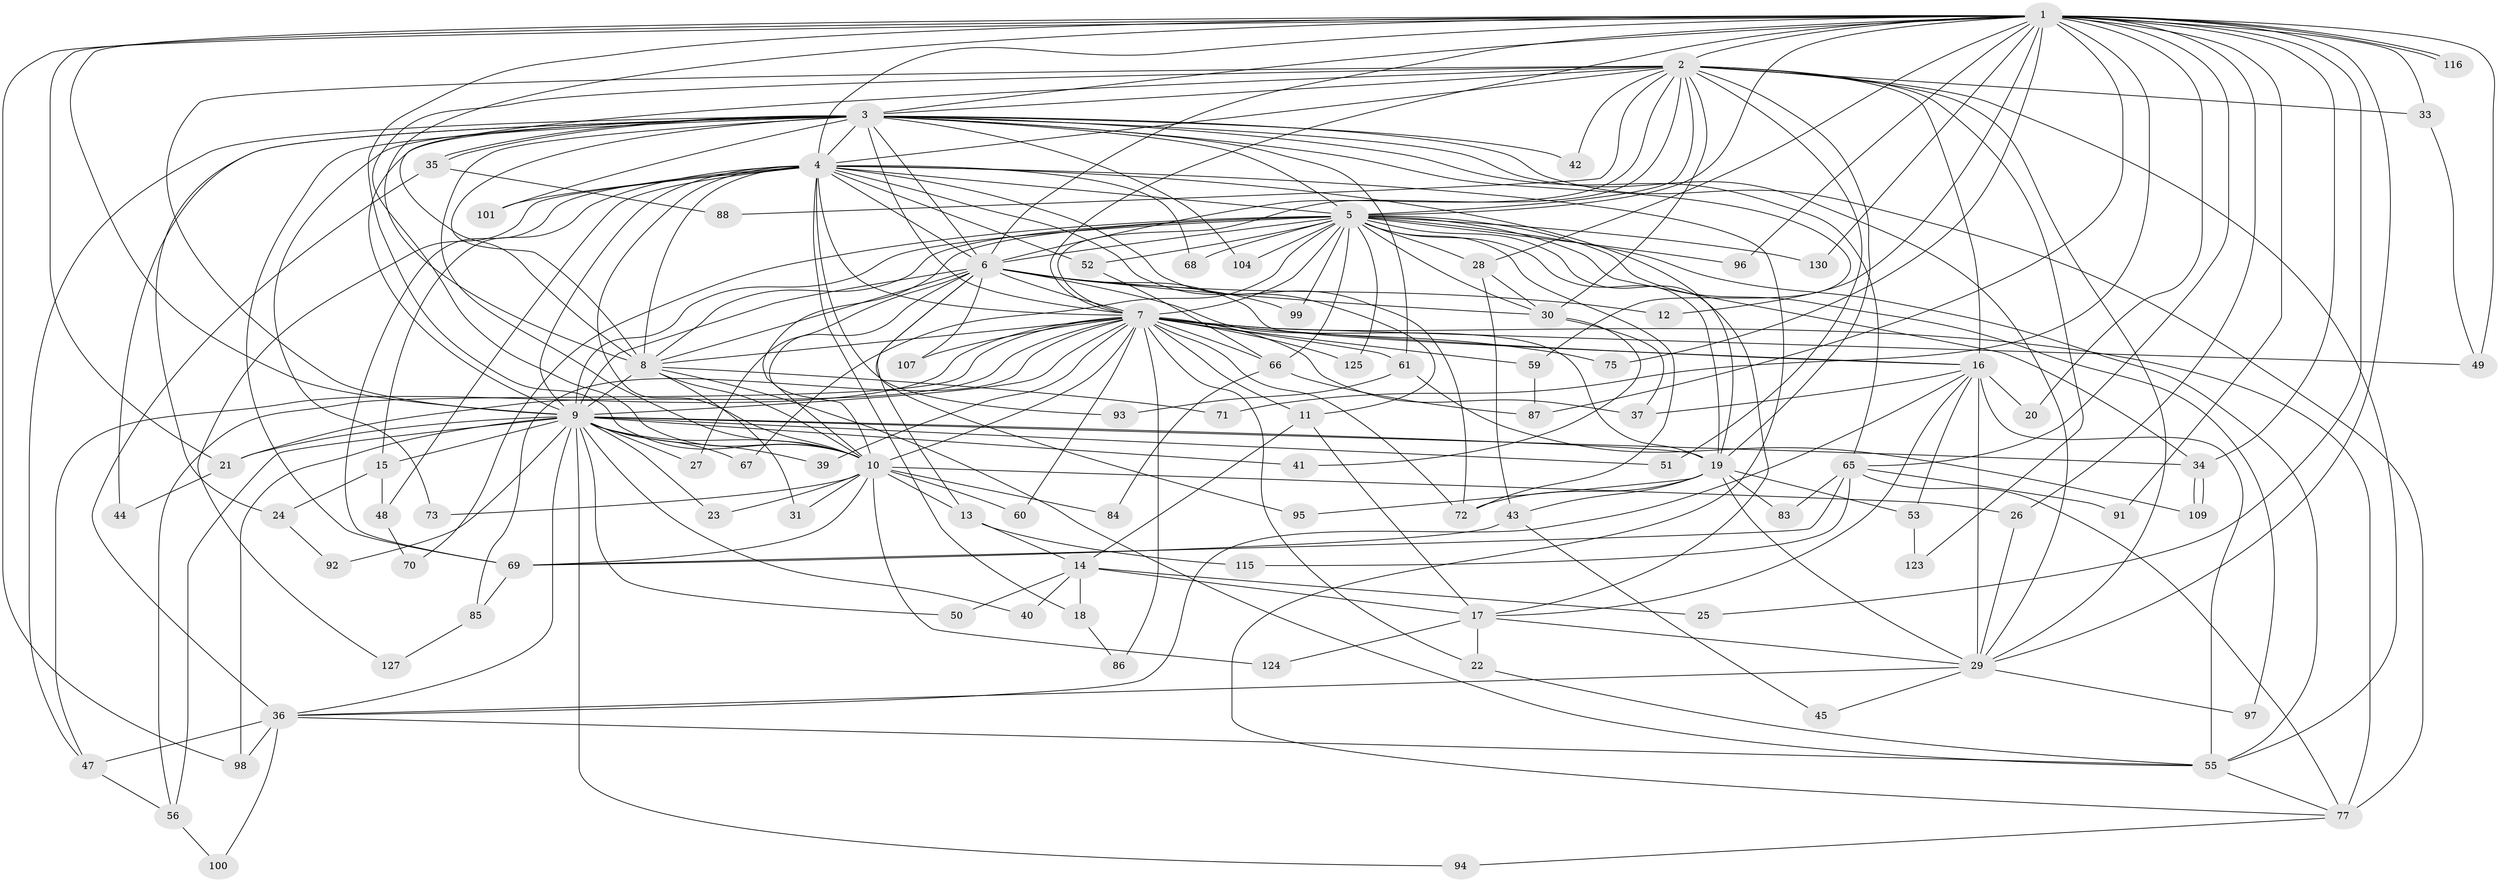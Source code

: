 // original degree distribution, {29: 0.007518796992481203, 19: 0.007518796992481203, 24: 0.007518796992481203, 22: 0.007518796992481203, 28: 0.007518796992481203, 18: 0.015037593984962405, 30: 0.007518796992481203, 12: 0.007518796992481203, 26: 0.007518796992481203, 4: 0.12030075187969924, 2: 0.5263157894736842, 7: 0.015037593984962405, 8: 0.022556390977443608, 6: 0.015037593984962405, 3: 0.18045112781954886, 5: 0.045112781954887216}
// Generated by graph-tools (version 1.1) at 2025/17/03/04/25 18:17:23]
// undirected, 93 vertices, 248 edges
graph export_dot {
graph [start="1"]
  node [color=gray90,style=filled];
  1;
  2;
  3;
  4;
  5;
  6;
  7;
  8;
  9;
  10;
  11;
  12;
  13;
  14;
  15;
  16 [super="+121+57"];
  17 [super="+78"];
  18;
  19 [super="+32+63"];
  20;
  21 [super="+114"];
  22;
  23;
  24;
  25;
  26;
  27;
  28;
  29 [super="+38"];
  30 [super="+64+74"];
  31;
  33;
  34 [super="+79"];
  35 [super="+46"];
  36 [super="+58"];
  37;
  39;
  40;
  41;
  42;
  43;
  44;
  45;
  47 [super="+81+119"];
  48;
  49 [super="+89"];
  50;
  51;
  52;
  53;
  55 [super="+110+105"];
  56;
  59;
  60;
  61;
  65;
  66 [super="+103"];
  67;
  68;
  69 [super="+82"];
  70;
  71;
  72 [super="+90"];
  73;
  75;
  77 [super="+102"];
  83;
  84;
  85;
  86;
  87 [super="+113"];
  88;
  91;
  92;
  93;
  94;
  95;
  96;
  97;
  98 [super="+122+129"];
  99;
  100;
  101;
  104;
  107;
  109 [super="+126"];
  115;
  116;
  123;
  124;
  125;
  127;
  130;
  1 -- 2;
  1 -- 3;
  1 -- 4;
  1 -- 5;
  1 -- 6;
  1 -- 7;
  1 -- 8;
  1 -- 9;
  1 -- 10;
  1 -- 12;
  1 -- 20;
  1 -- 25;
  1 -- 26;
  1 -- 28;
  1 -- 29;
  1 -- 33;
  1 -- 49;
  1 -- 65;
  1 -- 71;
  1 -- 75;
  1 -- 87;
  1 -- 91;
  1 -- 96;
  1 -- 116;
  1 -- 116;
  1 -- 130;
  1 -- 21;
  1 -- 98;
  1 -- 34;
  2 -- 3;
  2 -- 4;
  2 -- 5;
  2 -- 6;
  2 -- 7;
  2 -- 8;
  2 -- 9;
  2 -- 10;
  2 -- 30;
  2 -- 33;
  2 -- 42;
  2 -- 51;
  2 -- 88;
  2 -- 123;
  2 -- 29;
  2 -- 55;
  2 -- 19;
  2 -- 16;
  3 -- 4;
  3 -- 5;
  3 -- 6;
  3 -- 7;
  3 -- 8;
  3 -- 9;
  3 -- 10;
  3 -- 24;
  3 -- 35;
  3 -- 35;
  3 -- 42;
  3 -- 44;
  3 -- 59;
  3 -- 61;
  3 -- 65;
  3 -- 73;
  3 -- 101;
  3 -- 104;
  3 -- 47;
  3 -- 77;
  3 -- 29;
  3 -- 69;
  4 -- 5;
  4 -- 6;
  4 -- 7;
  4 -- 8;
  4 -- 9;
  4 -- 10;
  4 -- 11;
  4 -- 15;
  4 -- 18;
  4 -- 19;
  4 -- 48;
  4 -- 52;
  4 -- 68;
  4 -- 69;
  4 -- 93;
  4 -- 101;
  4 -- 127;
  4 -- 77;
  4 -- 72;
  5 -- 6;
  5 -- 7;
  5 -- 8;
  5 -- 9;
  5 -- 10;
  5 -- 17;
  5 -- 19 [weight=2];
  5 -- 28;
  5 -- 30;
  5 -- 34;
  5 -- 52;
  5 -- 66;
  5 -- 67;
  5 -- 68;
  5 -- 70;
  5 -- 72;
  5 -- 96;
  5 -- 97;
  5 -- 99;
  5 -- 104;
  5 -- 125;
  5 -- 130;
  5 -- 55;
  6 -- 7;
  6 -- 8;
  6 -- 9;
  6 -- 10;
  6 -- 12;
  6 -- 13;
  6 -- 16;
  6 -- 27;
  6 -- 95;
  6 -- 99;
  6 -- 107;
  6 -- 19;
  6 -- 30;
  7 -- 8;
  7 -- 9;
  7 -- 10;
  7 -- 11;
  7 -- 16;
  7 -- 21;
  7 -- 22;
  7 -- 37;
  7 -- 39;
  7 -- 47;
  7 -- 56;
  7 -- 59;
  7 -- 60;
  7 -- 61;
  7 -- 66;
  7 -- 72;
  7 -- 75;
  7 -- 77 [weight=2];
  7 -- 85;
  7 -- 86;
  7 -- 107;
  7 -- 125;
  7 -- 49;
  8 -- 9;
  8 -- 10;
  8 -- 31;
  8 -- 55;
  8 -- 71;
  9 -- 10;
  9 -- 15;
  9 -- 21;
  9 -- 23;
  9 -- 27;
  9 -- 34;
  9 -- 36;
  9 -- 39;
  9 -- 40;
  9 -- 41;
  9 -- 50;
  9 -- 51;
  9 -- 56;
  9 -- 67;
  9 -- 92;
  9 -- 94;
  9 -- 98;
  9 -- 19;
  10 -- 13;
  10 -- 23;
  10 -- 26;
  10 -- 31;
  10 -- 60;
  10 -- 69;
  10 -- 73;
  10 -- 84;
  10 -- 124;
  11 -- 14;
  11 -- 17;
  13 -- 14;
  13 -- 115;
  14 -- 18;
  14 -- 25;
  14 -- 40;
  14 -- 50;
  14 -- 17;
  15 -- 24;
  15 -- 48;
  16 -- 20;
  16 -- 53;
  16 -- 55;
  16 -- 17;
  16 -- 29;
  16 -- 37;
  16 -- 36;
  17 -- 22;
  17 -- 124;
  17 -- 29;
  18 -- 86;
  19 -- 72;
  19 -- 43;
  19 -- 83;
  19 -- 53;
  19 -- 95;
  19 -- 29;
  21 -- 44;
  22 -- 55;
  24 -- 92;
  26 -- 29;
  28 -- 43;
  28 -- 30;
  29 -- 36;
  29 -- 97;
  29 -- 45;
  30 -- 37;
  30 -- 41;
  33 -- 49;
  34 -- 109;
  34 -- 109;
  35 -- 88;
  35 -- 36;
  36 -- 47;
  36 -- 100;
  36 -- 98 [weight=2];
  36 -- 55;
  43 -- 45;
  43 -- 69;
  47 -- 56;
  48 -- 70;
  52 -- 66;
  53 -- 123;
  55 -- 77;
  56 -- 100;
  59 -- 87;
  61 -- 93;
  61 -- 109;
  65 -- 77;
  65 -- 83;
  65 -- 91;
  65 -- 115;
  65 -- 69;
  66 -- 84;
  66 -- 87;
  69 -- 85;
  77 -- 94;
  85 -- 127;
}
